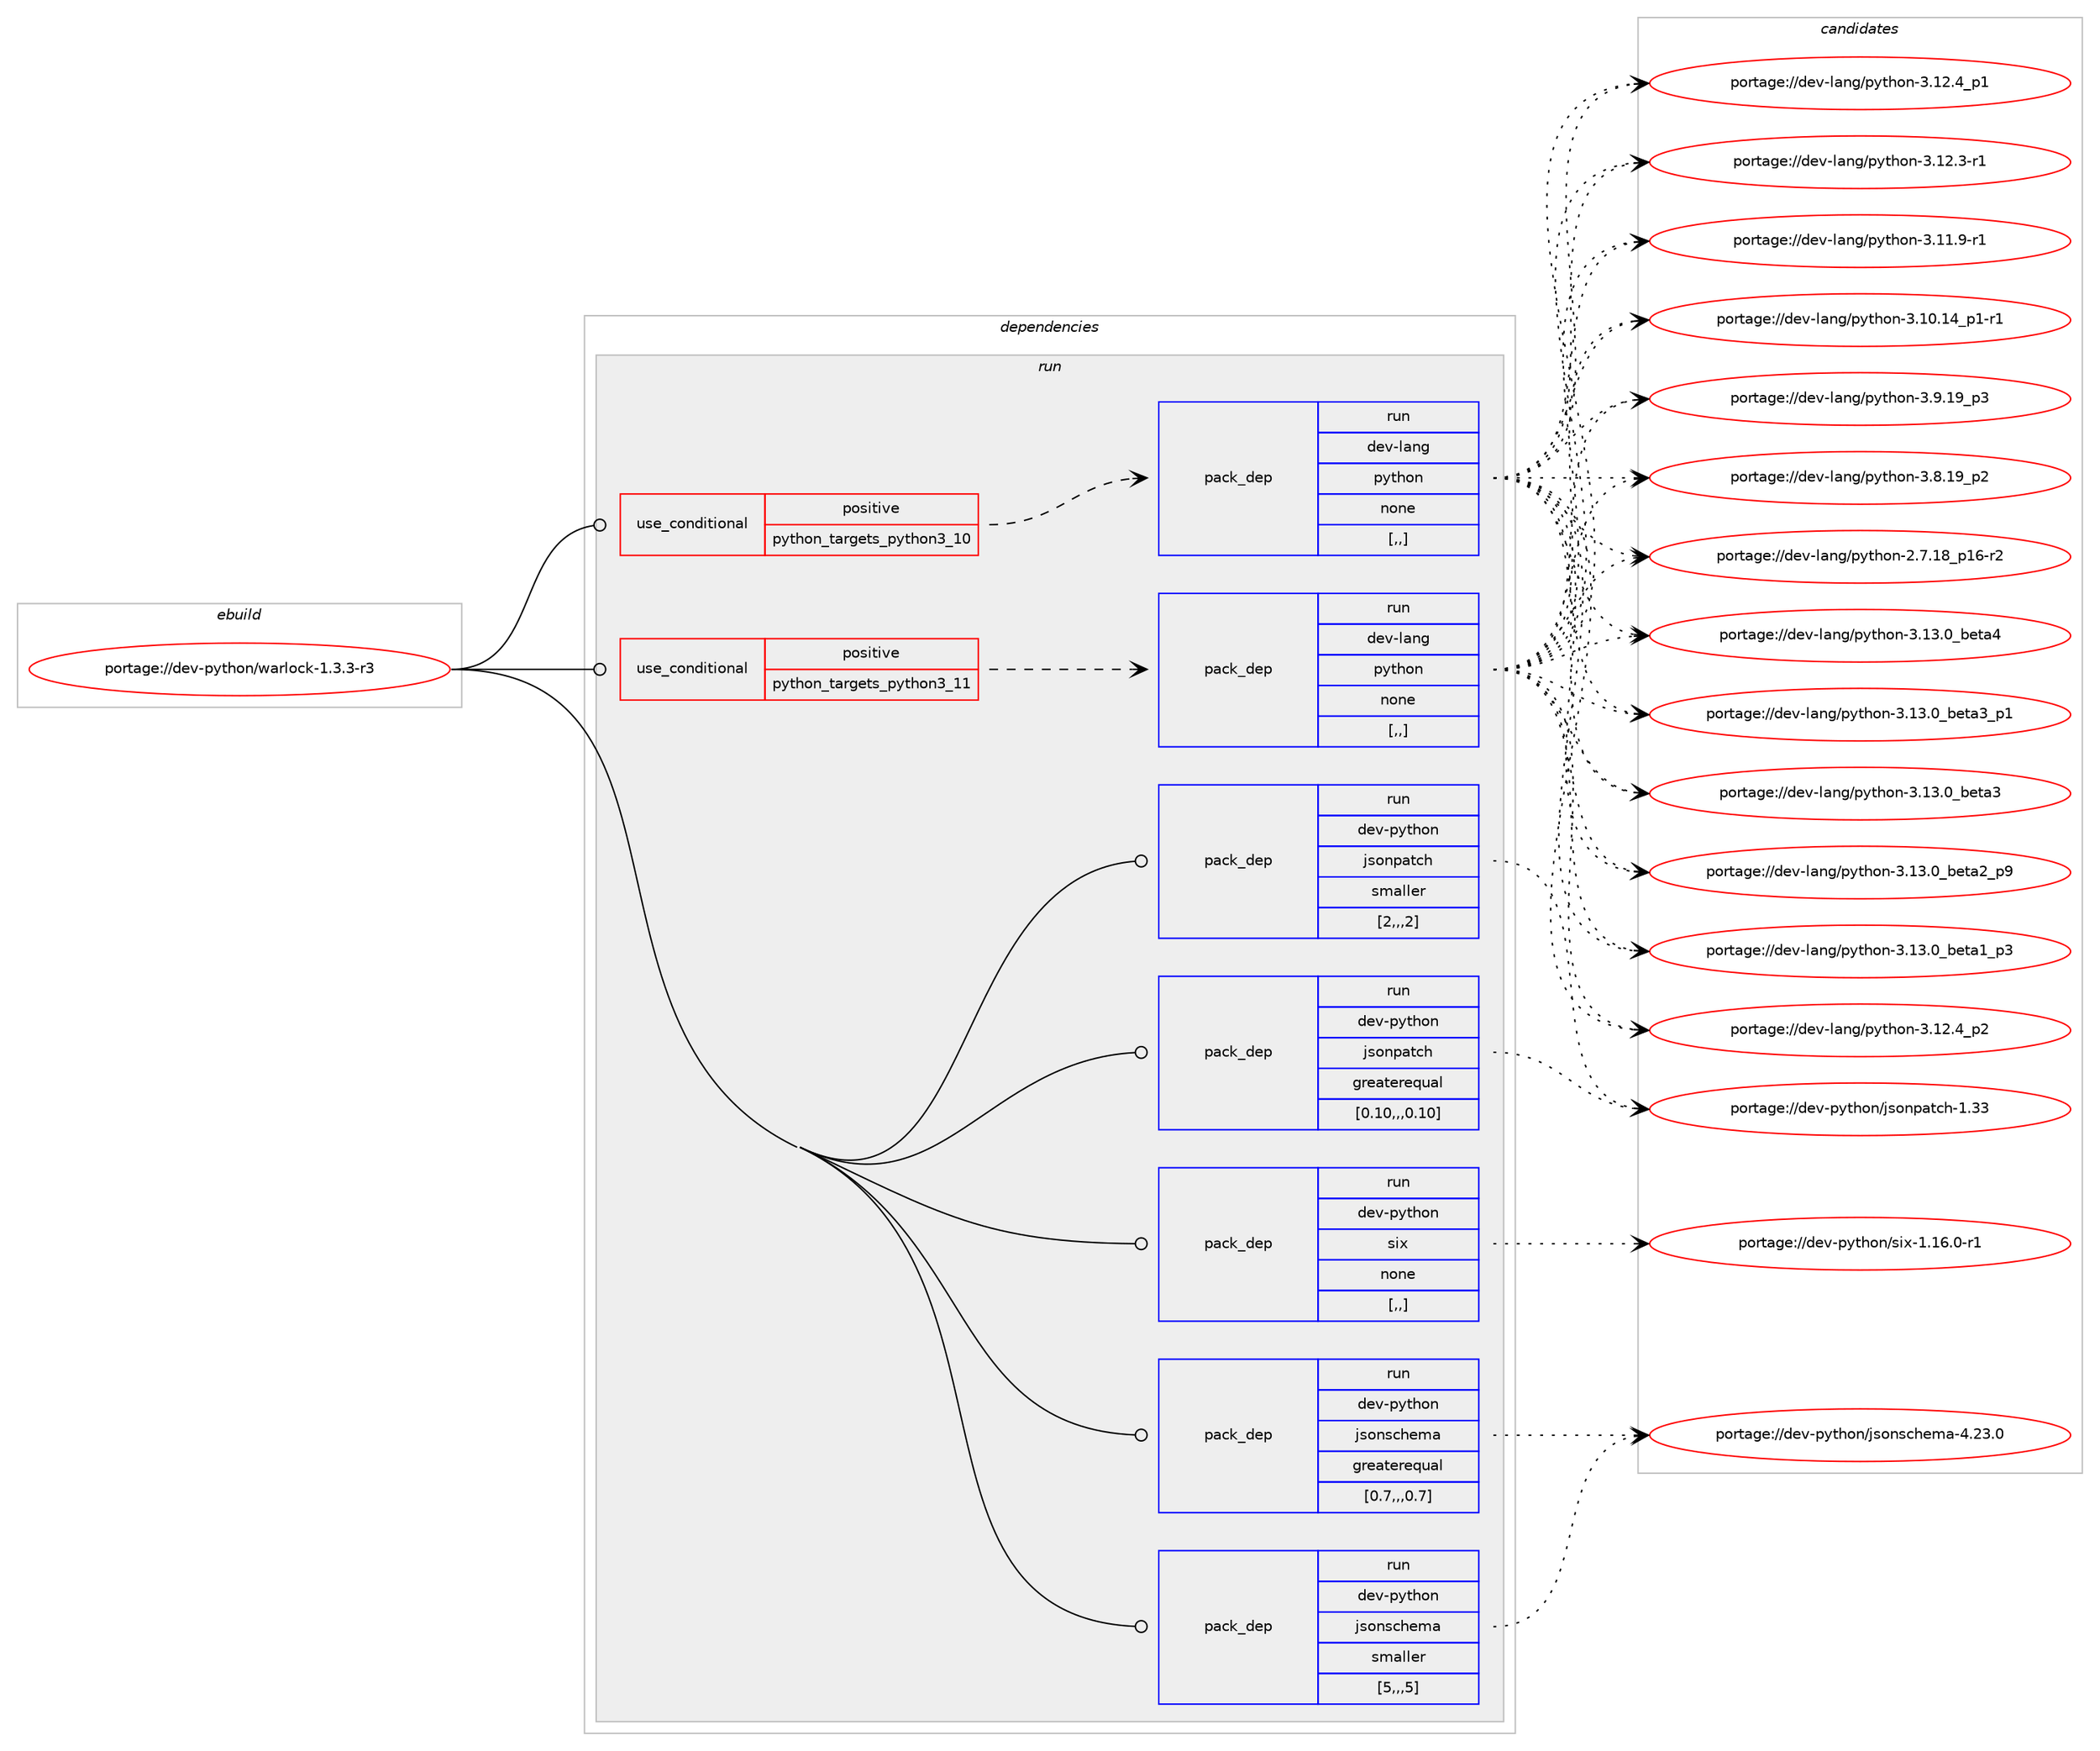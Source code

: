 digraph prolog {

# *************
# Graph options
# *************

newrank=true;
concentrate=true;
compound=true;
graph [rankdir=LR,fontname=Helvetica,fontsize=10,ranksep=1.5];#, ranksep=2.5, nodesep=0.2];
edge  [arrowhead=vee];
node  [fontname=Helvetica,fontsize=10];

# **********
# The ebuild
# **********

subgraph cluster_leftcol {
color=gray;
label=<<i>ebuild</i>>;
id [label="portage://dev-python/warlock-1.3.3-r3", color=red, width=4, href="../dev-python/warlock-1.3.3-r3.svg"];
}

# ****************
# The dependencies
# ****************

subgraph cluster_midcol {
color=gray;
label=<<i>dependencies</i>>;
subgraph cluster_compile {
fillcolor="#eeeeee";
style=filled;
label=<<i>compile</i>>;
}
subgraph cluster_compileandrun {
fillcolor="#eeeeee";
style=filled;
label=<<i>compile and run</i>>;
}
subgraph cluster_run {
fillcolor="#eeeeee";
style=filled;
label=<<i>run</i>>;
subgraph cond41155 {
dependency167394 [label=<<TABLE BORDER="0" CELLBORDER="1" CELLSPACING="0" CELLPADDING="4"><TR><TD ROWSPAN="3" CELLPADDING="10">use_conditional</TD></TR><TR><TD>positive</TD></TR><TR><TD>python_targets_python3_10</TD></TR></TABLE>>, shape=none, color=red];
subgraph pack124966 {
dependency167395 [label=<<TABLE BORDER="0" CELLBORDER="1" CELLSPACING="0" CELLPADDING="4" WIDTH="220"><TR><TD ROWSPAN="6" CELLPADDING="30">pack_dep</TD></TR><TR><TD WIDTH="110">run</TD></TR><TR><TD>dev-lang</TD></TR><TR><TD>python</TD></TR><TR><TD>none</TD></TR><TR><TD>[,,]</TD></TR></TABLE>>, shape=none, color=blue];
}
dependency167394:e -> dependency167395:w [weight=20,style="dashed",arrowhead="vee"];
}
id:e -> dependency167394:w [weight=20,style="solid",arrowhead="odot"];
subgraph cond41156 {
dependency167396 [label=<<TABLE BORDER="0" CELLBORDER="1" CELLSPACING="0" CELLPADDING="4"><TR><TD ROWSPAN="3" CELLPADDING="10">use_conditional</TD></TR><TR><TD>positive</TD></TR><TR><TD>python_targets_python3_11</TD></TR></TABLE>>, shape=none, color=red];
subgraph pack124967 {
dependency167397 [label=<<TABLE BORDER="0" CELLBORDER="1" CELLSPACING="0" CELLPADDING="4" WIDTH="220"><TR><TD ROWSPAN="6" CELLPADDING="30">pack_dep</TD></TR><TR><TD WIDTH="110">run</TD></TR><TR><TD>dev-lang</TD></TR><TR><TD>python</TD></TR><TR><TD>none</TD></TR><TR><TD>[,,]</TD></TR></TABLE>>, shape=none, color=blue];
}
dependency167396:e -> dependency167397:w [weight=20,style="dashed",arrowhead="vee"];
}
id:e -> dependency167396:w [weight=20,style="solid",arrowhead="odot"];
subgraph pack124968 {
dependency167398 [label=<<TABLE BORDER="0" CELLBORDER="1" CELLSPACING="0" CELLPADDING="4" WIDTH="220"><TR><TD ROWSPAN="6" CELLPADDING="30">pack_dep</TD></TR><TR><TD WIDTH="110">run</TD></TR><TR><TD>dev-python</TD></TR><TR><TD>jsonpatch</TD></TR><TR><TD>greaterequal</TD></TR><TR><TD>[0.10,,,0.10]</TD></TR></TABLE>>, shape=none, color=blue];
}
id:e -> dependency167398:w [weight=20,style="solid",arrowhead="odot"];
subgraph pack124969 {
dependency167399 [label=<<TABLE BORDER="0" CELLBORDER="1" CELLSPACING="0" CELLPADDING="4" WIDTH="220"><TR><TD ROWSPAN="6" CELLPADDING="30">pack_dep</TD></TR><TR><TD WIDTH="110">run</TD></TR><TR><TD>dev-python</TD></TR><TR><TD>jsonpatch</TD></TR><TR><TD>smaller</TD></TR><TR><TD>[2,,,2]</TD></TR></TABLE>>, shape=none, color=blue];
}
id:e -> dependency167399:w [weight=20,style="solid",arrowhead="odot"];
subgraph pack124970 {
dependency167400 [label=<<TABLE BORDER="0" CELLBORDER="1" CELLSPACING="0" CELLPADDING="4" WIDTH="220"><TR><TD ROWSPAN="6" CELLPADDING="30">pack_dep</TD></TR><TR><TD WIDTH="110">run</TD></TR><TR><TD>dev-python</TD></TR><TR><TD>jsonschema</TD></TR><TR><TD>greaterequal</TD></TR><TR><TD>[0.7,,,0.7]</TD></TR></TABLE>>, shape=none, color=blue];
}
id:e -> dependency167400:w [weight=20,style="solid",arrowhead="odot"];
subgraph pack124971 {
dependency167401 [label=<<TABLE BORDER="0" CELLBORDER="1" CELLSPACING="0" CELLPADDING="4" WIDTH="220"><TR><TD ROWSPAN="6" CELLPADDING="30">pack_dep</TD></TR><TR><TD WIDTH="110">run</TD></TR><TR><TD>dev-python</TD></TR><TR><TD>jsonschema</TD></TR><TR><TD>smaller</TD></TR><TR><TD>[5,,,5]</TD></TR></TABLE>>, shape=none, color=blue];
}
id:e -> dependency167401:w [weight=20,style="solid",arrowhead="odot"];
subgraph pack124972 {
dependency167402 [label=<<TABLE BORDER="0" CELLBORDER="1" CELLSPACING="0" CELLPADDING="4" WIDTH="220"><TR><TD ROWSPAN="6" CELLPADDING="30">pack_dep</TD></TR><TR><TD WIDTH="110">run</TD></TR><TR><TD>dev-python</TD></TR><TR><TD>six</TD></TR><TR><TD>none</TD></TR><TR><TD>[,,]</TD></TR></TABLE>>, shape=none, color=blue];
}
id:e -> dependency167402:w [weight=20,style="solid",arrowhead="odot"];
}
}

# **************
# The candidates
# **************

subgraph cluster_choices {
rank=same;
color=gray;
label=<<i>candidates</i>>;

subgraph choice124966 {
color=black;
nodesep=1;
choice1001011184510897110103471121211161041111104551464951464895981011169752 [label="portage://dev-lang/python-3.13.0_beta4", color=red, width=4,href="../dev-lang/python-3.13.0_beta4.svg"];
choice10010111845108971101034711212111610411111045514649514648959810111697519511249 [label="portage://dev-lang/python-3.13.0_beta3_p1", color=red, width=4,href="../dev-lang/python-3.13.0_beta3_p1.svg"];
choice1001011184510897110103471121211161041111104551464951464895981011169751 [label="portage://dev-lang/python-3.13.0_beta3", color=red, width=4,href="../dev-lang/python-3.13.0_beta3.svg"];
choice10010111845108971101034711212111610411111045514649514648959810111697509511257 [label="portage://dev-lang/python-3.13.0_beta2_p9", color=red, width=4,href="../dev-lang/python-3.13.0_beta2_p9.svg"];
choice10010111845108971101034711212111610411111045514649514648959810111697499511251 [label="portage://dev-lang/python-3.13.0_beta1_p3", color=red, width=4,href="../dev-lang/python-3.13.0_beta1_p3.svg"];
choice100101118451089711010347112121116104111110455146495046529511250 [label="portage://dev-lang/python-3.12.4_p2", color=red, width=4,href="../dev-lang/python-3.12.4_p2.svg"];
choice100101118451089711010347112121116104111110455146495046529511249 [label="portage://dev-lang/python-3.12.4_p1", color=red, width=4,href="../dev-lang/python-3.12.4_p1.svg"];
choice100101118451089711010347112121116104111110455146495046514511449 [label="portage://dev-lang/python-3.12.3-r1", color=red, width=4,href="../dev-lang/python-3.12.3-r1.svg"];
choice100101118451089711010347112121116104111110455146494946574511449 [label="portage://dev-lang/python-3.11.9-r1", color=red, width=4,href="../dev-lang/python-3.11.9-r1.svg"];
choice100101118451089711010347112121116104111110455146494846495295112494511449 [label="portage://dev-lang/python-3.10.14_p1-r1", color=red, width=4,href="../dev-lang/python-3.10.14_p1-r1.svg"];
choice100101118451089711010347112121116104111110455146574649579511251 [label="portage://dev-lang/python-3.9.19_p3", color=red, width=4,href="../dev-lang/python-3.9.19_p3.svg"];
choice100101118451089711010347112121116104111110455146564649579511250 [label="portage://dev-lang/python-3.8.19_p2", color=red, width=4,href="../dev-lang/python-3.8.19_p2.svg"];
choice100101118451089711010347112121116104111110455046554649569511249544511450 [label="portage://dev-lang/python-2.7.18_p16-r2", color=red, width=4,href="../dev-lang/python-2.7.18_p16-r2.svg"];
dependency167395:e -> choice1001011184510897110103471121211161041111104551464951464895981011169752:w [style=dotted,weight="100"];
dependency167395:e -> choice10010111845108971101034711212111610411111045514649514648959810111697519511249:w [style=dotted,weight="100"];
dependency167395:e -> choice1001011184510897110103471121211161041111104551464951464895981011169751:w [style=dotted,weight="100"];
dependency167395:e -> choice10010111845108971101034711212111610411111045514649514648959810111697509511257:w [style=dotted,weight="100"];
dependency167395:e -> choice10010111845108971101034711212111610411111045514649514648959810111697499511251:w [style=dotted,weight="100"];
dependency167395:e -> choice100101118451089711010347112121116104111110455146495046529511250:w [style=dotted,weight="100"];
dependency167395:e -> choice100101118451089711010347112121116104111110455146495046529511249:w [style=dotted,weight="100"];
dependency167395:e -> choice100101118451089711010347112121116104111110455146495046514511449:w [style=dotted,weight="100"];
dependency167395:e -> choice100101118451089711010347112121116104111110455146494946574511449:w [style=dotted,weight="100"];
dependency167395:e -> choice100101118451089711010347112121116104111110455146494846495295112494511449:w [style=dotted,weight="100"];
dependency167395:e -> choice100101118451089711010347112121116104111110455146574649579511251:w [style=dotted,weight="100"];
dependency167395:e -> choice100101118451089711010347112121116104111110455146564649579511250:w [style=dotted,weight="100"];
dependency167395:e -> choice100101118451089711010347112121116104111110455046554649569511249544511450:w [style=dotted,weight="100"];
}
subgraph choice124967 {
color=black;
nodesep=1;
choice1001011184510897110103471121211161041111104551464951464895981011169752 [label="portage://dev-lang/python-3.13.0_beta4", color=red, width=4,href="../dev-lang/python-3.13.0_beta4.svg"];
choice10010111845108971101034711212111610411111045514649514648959810111697519511249 [label="portage://dev-lang/python-3.13.0_beta3_p1", color=red, width=4,href="../dev-lang/python-3.13.0_beta3_p1.svg"];
choice1001011184510897110103471121211161041111104551464951464895981011169751 [label="portage://dev-lang/python-3.13.0_beta3", color=red, width=4,href="../dev-lang/python-3.13.0_beta3.svg"];
choice10010111845108971101034711212111610411111045514649514648959810111697509511257 [label="portage://dev-lang/python-3.13.0_beta2_p9", color=red, width=4,href="../dev-lang/python-3.13.0_beta2_p9.svg"];
choice10010111845108971101034711212111610411111045514649514648959810111697499511251 [label="portage://dev-lang/python-3.13.0_beta1_p3", color=red, width=4,href="../dev-lang/python-3.13.0_beta1_p3.svg"];
choice100101118451089711010347112121116104111110455146495046529511250 [label="portage://dev-lang/python-3.12.4_p2", color=red, width=4,href="../dev-lang/python-3.12.4_p2.svg"];
choice100101118451089711010347112121116104111110455146495046529511249 [label="portage://dev-lang/python-3.12.4_p1", color=red, width=4,href="../dev-lang/python-3.12.4_p1.svg"];
choice100101118451089711010347112121116104111110455146495046514511449 [label="portage://dev-lang/python-3.12.3-r1", color=red, width=4,href="../dev-lang/python-3.12.3-r1.svg"];
choice100101118451089711010347112121116104111110455146494946574511449 [label="portage://dev-lang/python-3.11.9-r1", color=red, width=4,href="../dev-lang/python-3.11.9-r1.svg"];
choice100101118451089711010347112121116104111110455146494846495295112494511449 [label="portage://dev-lang/python-3.10.14_p1-r1", color=red, width=4,href="../dev-lang/python-3.10.14_p1-r1.svg"];
choice100101118451089711010347112121116104111110455146574649579511251 [label="portage://dev-lang/python-3.9.19_p3", color=red, width=4,href="../dev-lang/python-3.9.19_p3.svg"];
choice100101118451089711010347112121116104111110455146564649579511250 [label="portage://dev-lang/python-3.8.19_p2", color=red, width=4,href="../dev-lang/python-3.8.19_p2.svg"];
choice100101118451089711010347112121116104111110455046554649569511249544511450 [label="portage://dev-lang/python-2.7.18_p16-r2", color=red, width=4,href="../dev-lang/python-2.7.18_p16-r2.svg"];
dependency167397:e -> choice1001011184510897110103471121211161041111104551464951464895981011169752:w [style=dotted,weight="100"];
dependency167397:e -> choice10010111845108971101034711212111610411111045514649514648959810111697519511249:w [style=dotted,weight="100"];
dependency167397:e -> choice1001011184510897110103471121211161041111104551464951464895981011169751:w [style=dotted,weight="100"];
dependency167397:e -> choice10010111845108971101034711212111610411111045514649514648959810111697509511257:w [style=dotted,weight="100"];
dependency167397:e -> choice10010111845108971101034711212111610411111045514649514648959810111697499511251:w [style=dotted,weight="100"];
dependency167397:e -> choice100101118451089711010347112121116104111110455146495046529511250:w [style=dotted,weight="100"];
dependency167397:e -> choice100101118451089711010347112121116104111110455146495046529511249:w [style=dotted,weight="100"];
dependency167397:e -> choice100101118451089711010347112121116104111110455146495046514511449:w [style=dotted,weight="100"];
dependency167397:e -> choice100101118451089711010347112121116104111110455146494946574511449:w [style=dotted,weight="100"];
dependency167397:e -> choice100101118451089711010347112121116104111110455146494846495295112494511449:w [style=dotted,weight="100"];
dependency167397:e -> choice100101118451089711010347112121116104111110455146574649579511251:w [style=dotted,weight="100"];
dependency167397:e -> choice100101118451089711010347112121116104111110455146564649579511250:w [style=dotted,weight="100"];
dependency167397:e -> choice100101118451089711010347112121116104111110455046554649569511249544511450:w [style=dotted,weight="100"];
}
subgraph choice124968 {
color=black;
nodesep=1;
choice100101118451121211161041111104710611511111011297116991044549465151 [label="portage://dev-python/jsonpatch-1.33", color=red, width=4,href="../dev-python/jsonpatch-1.33.svg"];
dependency167398:e -> choice100101118451121211161041111104710611511111011297116991044549465151:w [style=dotted,weight="100"];
}
subgraph choice124969 {
color=black;
nodesep=1;
choice100101118451121211161041111104710611511111011297116991044549465151 [label="portage://dev-python/jsonpatch-1.33", color=red, width=4,href="../dev-python/jsonpatch-1.33.svg"];
dependency167399:e -> choice100101118451121211161041111104710611511111011297116991044549465151:w [style=dotted,weight="100"];
}
subgraph choice124970 {
color=black;
nodesep=1;
choice1001011184511212111610411111047106115111110115991041011099745524650514648 [label="portage://dev-python/jsonschema-4.23.0", color=red, width=4,href="../dev-python/jsonschema-4.23.0.svg"];
dependency167400:e -> choice1001011184511212111610411111047106115111110115991041011099745524650514648:w [style=dotted,weight="100"];
}
subgraph choice124971 {
color=black;
nodesep=1;
choice1001011184511212111610411111047106115111110115991041011099745524650514648 [label="portage://dev-python/jsonschema-4.23.0", color=red, width=4,href="../dev-python/jsonschema-4.23.0.svg"];
dependency167401:e -> choice1001011184511212111610411111047106115111110115991041011099745524650514648:w [style=dotted,weight="100"];
}
subgraph choice124972 {
color=black;
nodesep=1;
choice1001011184511212111610411111047115105120454946495446484511449 [label="portage://dev-python/six-1.16.0-r1", color=red, width=4,href="../dev-python/six-1.16.0-r1.svg"];
dependency167402:e -> choice1001011184511212111610411111047115105120454946495446484511449:w [style=dotted,weight="100"];
}
}

}
